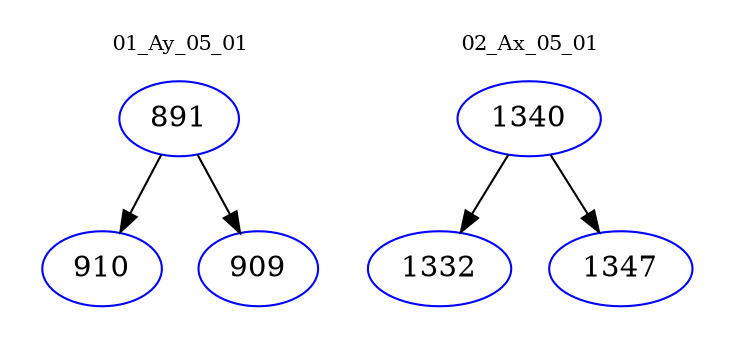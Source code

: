 digraph{
subgraph cluster_0 {
color = white
label = "01_Ay_05_01";
fontsize=10;
T0_891 [label="891", color="blue"]
T0_891 -> T0_910 [color="black"]
T0_910 [label="910", color="blue"]
T0_891 -> T0_909 [color="black"]
T0_909 [label="909", color="blue"]
}
subgraph cluster_1 {
color = white
label = "02_Ax_05_01";
fontsize=10;
T1_1340 [label="1340", color="blue"]
T1_1340 -> T1_1332 [color="black"]
T1_1332 [label="1332", color="blue"]
T1_1340 -> T1_1347 [color="black"]
T1_1347 [label="1347", color="blue"]
}
}

